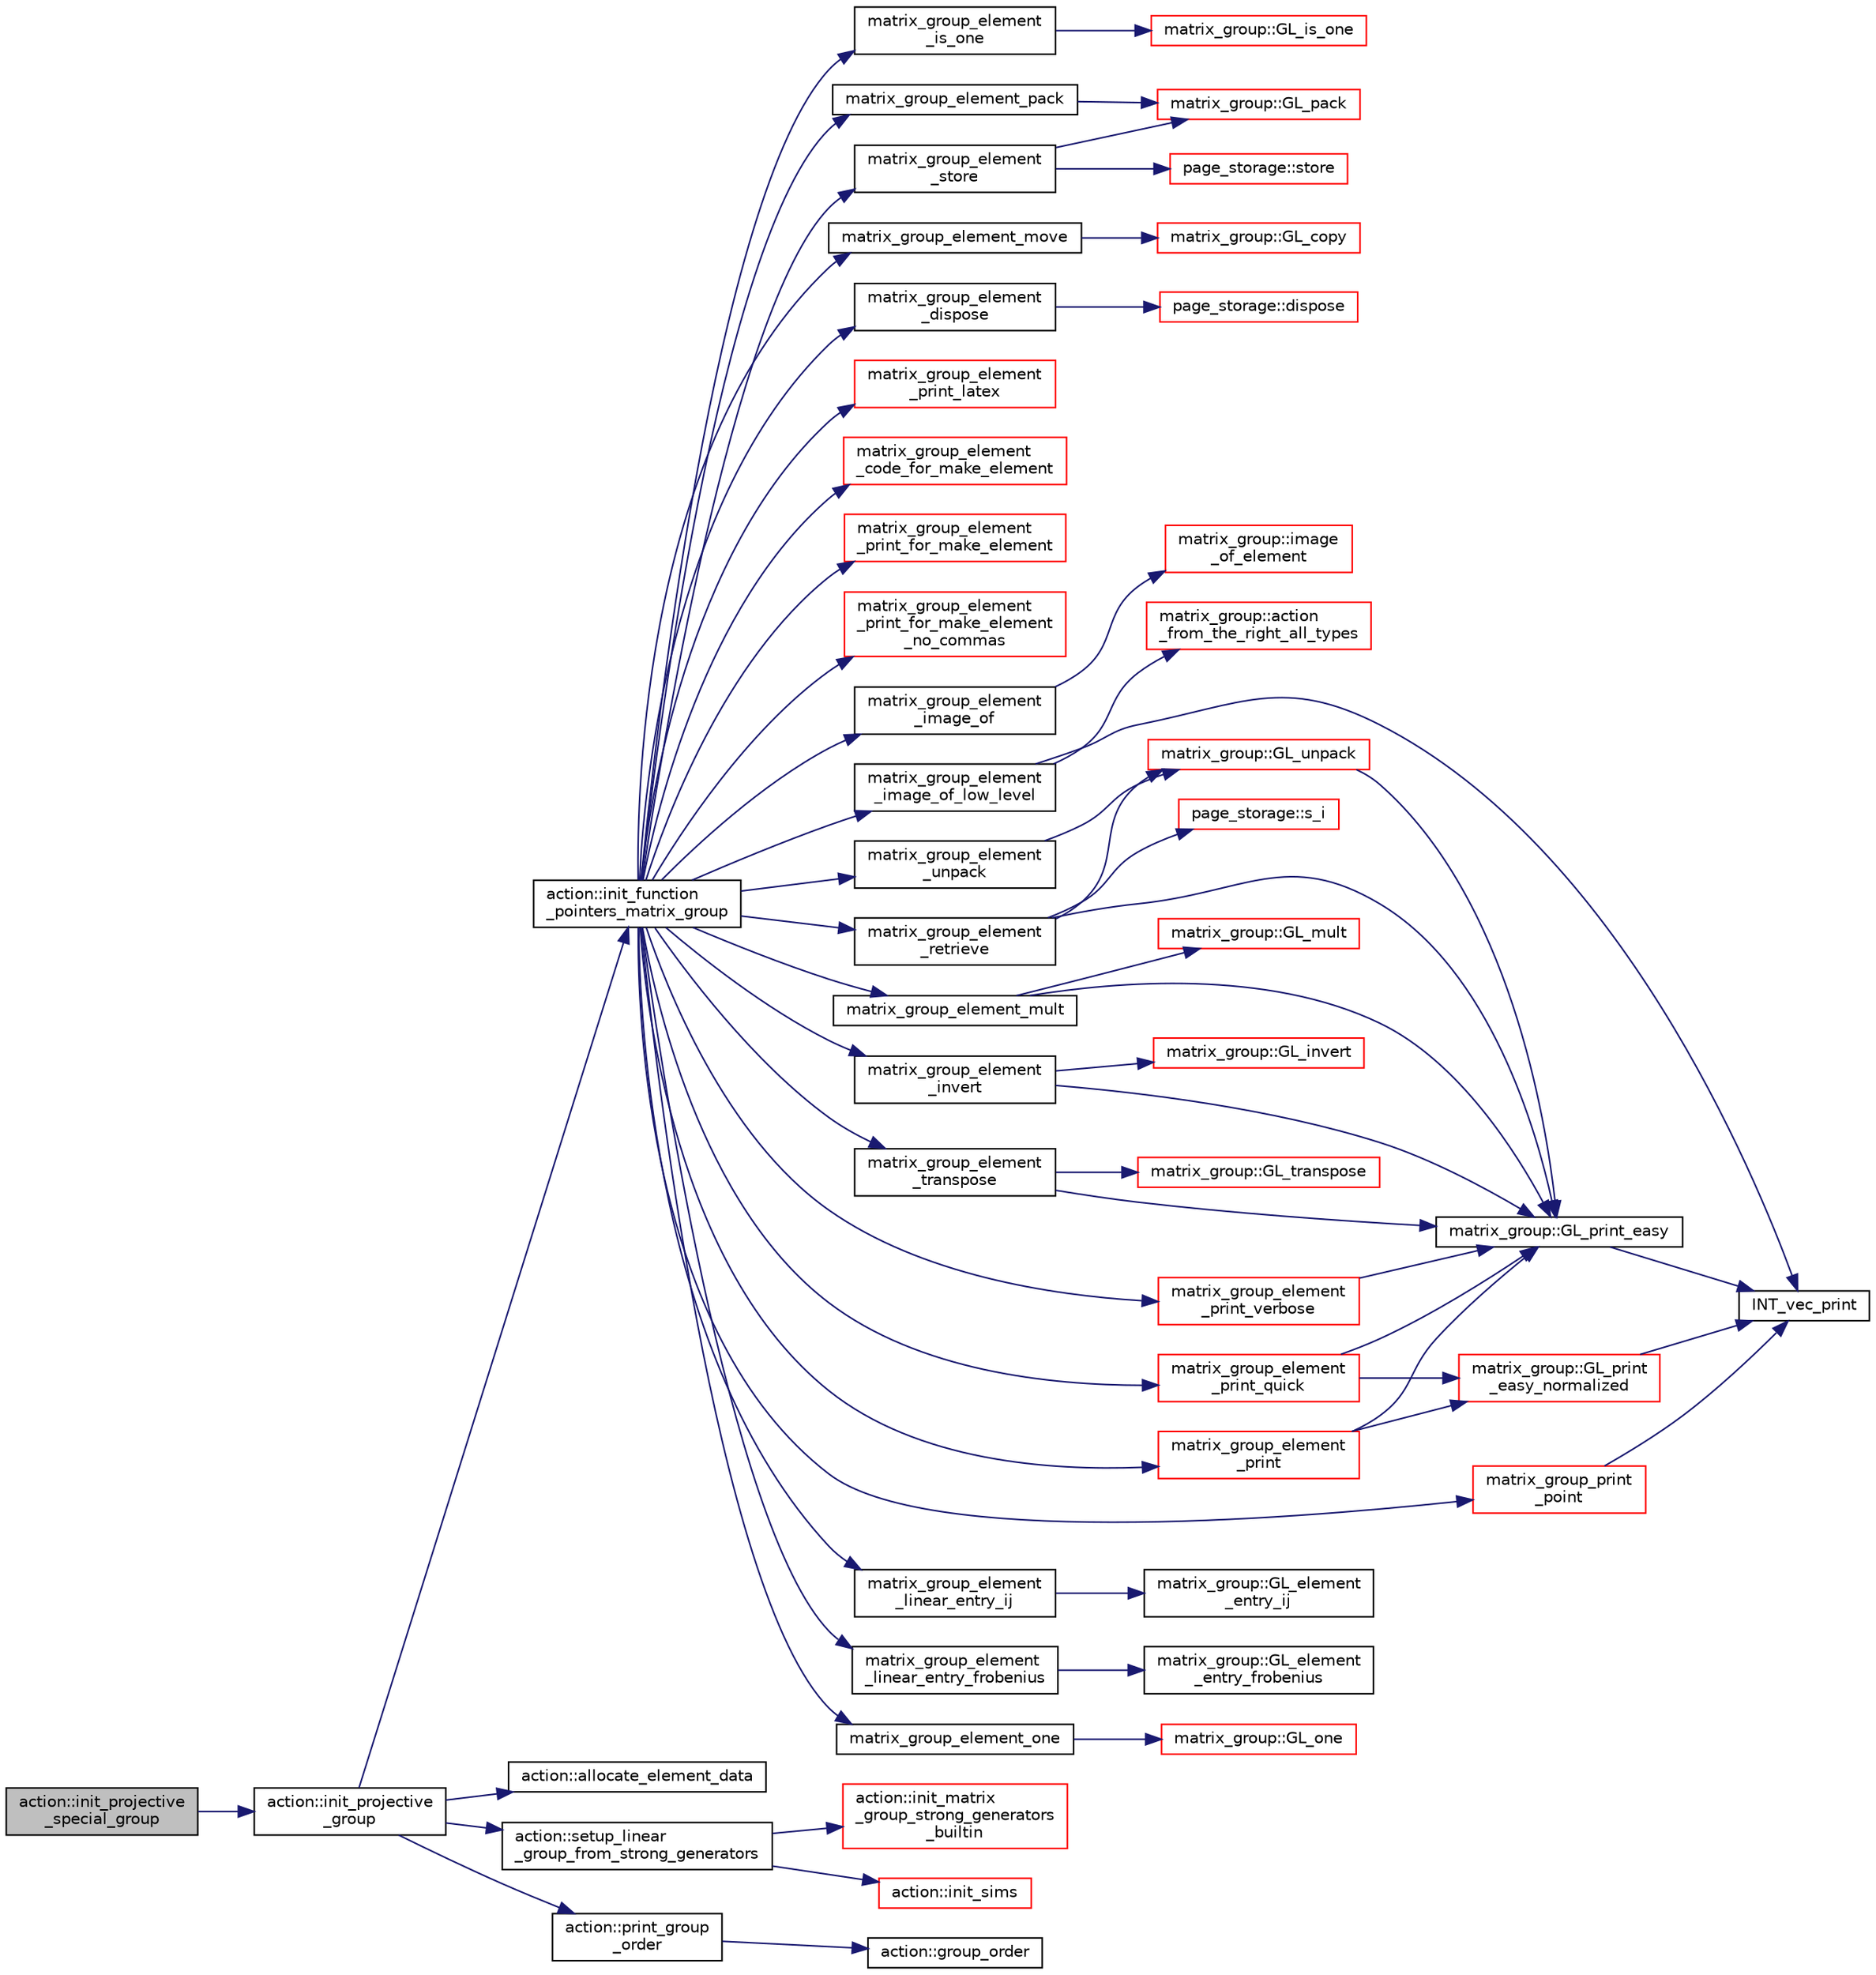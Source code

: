 digraph "action::init_projective_special_group"
{
  edge [fontname="Helvetica",fontsize="10",labelfontname="Helvetica",labelfontsize="10"];
  node [fontname="Helvetica",fontsize="10",shape=record];
  rankdir="LR";
  Node28568 [label="action::init_projective\l_special_group",height=0.2,width=0.4,color="black", fillcolor="grey75", style="filled", fontcolor="black"];
  Node28568 -> Node28569 [color="midnightblue",fontsize="10",style="solid",fontname="Helvetica"];
  Node28569 [label="action::init_projective\l_group",height=0.2,width=0.4,color="black", fillcolor="white", style="filled",URL="$d2/d86/classaction.html#ad943cb9d3828331bf5634c6dbfc31afd"];
  Node28569 -> Node28570 [color="midnightblue",fontsize="10",style="solid",fontname="Helvetica"];
  Node28570 [label="action::init_function\l_pointers_matrix_group",height=0.2,width=0.4,color="black", fillcolor="white", style="filled",URL="$d2/d86/classaction.html#a48cbc0106c21fdcb5ec74a9cf8f4e1d8"];
  Node28570 -> Node28571 [color="midnightblue",fontsize="10",style="solid",fontname="Helvetica"];
  Node28571 [label="matrix_group_element\l_image_of",height=0.2,width=0.4,color="black", fillcolor="white", style="filled",URL="$dc/dd4/group__actions_8h.html#a8d38612045c1883e700453e9cb8ae05e"];
  Node28571 -> Node28572 [color="midnightblue",fontsize="10",style="solid",fontname="Helvetica"];
  Node28572 [label="matrix_group::image\l_of_element",height=0.2,width=0.4,color="red", fillcolor="white", style="filled",URL="$d3/ded/classmatrix__group.html#abe0e1b5d8d046f05b8d3eaa72a9d4036"];
  Node28570 -> Node28590 [color="midnightblue",fontsize="10",style="solid",fontname="Helvetica"];
  Node28590 [label="matrix_group_element\l_image_of_low_level",height=0.2,width=0.4,color="black", fillcolor="white", style="filled",URL="$dc/dd4/group__actions_8h.html#a61f0765b18d490bcb66ed77c0d7af1df"];
  Node28590 -> Node28591 [color="midnightblue",fontsize="10",style="solid",fontname="Helvetica"];
  Node28591 [label="INT_vec_print",height=0.2,width=0.4,color="black", fillcolor="white", style="filled",URL="$df/dbf/sajeeb_8_c.html#a79a5901af0b47dd0d694109543c027fe"];
  Node28590 -> Node28575 [color="midnightblue",fontsize="10",style="solid",fontname="Helvetica"];
  Node28575 [label="matrix_group::action\l_from_the_right_all_types",height=0.2,width=0.4,color="red", fillcolor="white", style="filled",URL="$d3/ded/classmatrix__group.html#a1ac0d651cc17062e338e00242ac0e2f6"];
  Node28570 -> Node28592 [color="midnightblue",fontsize="10",style="solid",fontname="Helvetica"];
  Node28592 [label="matrix_group_element\l_linear_entry_ij",height=0.2,width=0.4,color="black", fillcolor="white", style="filled",URL="$dc/dd4/group__actions_8h.html#aa5af466595bcf5f7690af996977461bd"];
  Node28592 -> Node28593 [color="midnightblue",fontsize="10",style="solid",fontname="Helvetica"];
  Node28593 [label="matrix_group::GL_element\l_entry_ij",height=0.2,width=0.4,color="black", fillcolor="white", style="filled",URL="$d3/ded/classmatrix__group.html#ac3536b192d8ac3a833aec329c84dc25f"];
  Node28570 -> Node28594 [color="midnightblue",fontsize="10",style="solid",fontname="Helvetica"];
  Node28594 [label="matrix_group_element\l_linear_entry_frobenius",height=0.2,width=0.4,color="black", fillcolor="white", style="filled",URL="$dc/dd4/group__actions_8h.html#a33ea8d238e92b73d5ae85de7aa571e5f"];
  Node28594 -> Node28595 [color="midnightblue",fontsize="10",style="solid",fontname="Helvetica"];
  Node28595 [label="matrix_group::GL_element\l_entry_frobenius",height=0.2,width=0.4,color="black", fillcolor="white", style="filled",URL="$d3/ded/classmatrix__group.html#a8eb2cc69bdfd4b6daa92a7a881f680fc"];
  Node28570 -> Node28596 [color="midnightblue",fontsize="10",style="solid",fontname="Helvetica"];
  Node28596 [label="matrix_group_element_one",height=0.2,width=0.4,color="black", fillcolor="white", style="filled",URL="$dc/dd4/group__actions_8h.html#a3369a10e062775325436e0cdc58ad7f7"];
  Node28596 -> Node28597 [color="midnightblue",fontsize="10",style="solid",fontname="Helvetica"];
  Node28597 [label="matrix_group::GL_one",height=0.2,width=0.4,color="red", fillcolor="white", style="filled",URL="$d3/ded/classmatrix__group.html#a00890c674cedb856ad2c358aedb25b21"];
  Node28570 -> Node28600 [color="midnightblue",fontsize="10",style="solid",fontname="Helvetica"];
  Node28600 [label="matrix_group_element\l_is_one",height=0.2,width=0.4,color="black", fillcolor="white", style="filled",URL="$dc/dd4/group__actions_8h.html#a41e2c457ec60d1c9ffb10a71362390a1"];
  Node28600 -> Node28601 [color="midnightblue",fontsize="10",style="solid",fontname="Helvetica"];
  Node28601 [label="matrix_group::GL_is_one",height=0.2,width=0.4,color="red", fillcolor="white", style="filled",URL="$d3/ded/classmatrix__group.html#a6eb30d67f571079f670f5850eba5cd4a"];
  Node28570 -> Node28607 [color="midnightblue",fontsize="10",style="solid",fontname="Helvetica"];
  Node28607 [label="matrix_group_element\l_unpack",height=0.2,width=0.4,color="black", fillcolor="white", style="filled",URL="$dc/dd4/group__actions_8h.html#a3821f8c9d4e26962410c97ad9772b3af"];
  Node28607 -> Node28608 [color="midnightblue",fontsize="10",style="solid",fontname="Helvetica"];
  Node28608 [label="matrix_group::GL_unpack",height=0.2,width=0.4,color="red", fillcolor="white", style="filled",URL="$d3/ded/classmatrix__group.html#ac6a8a5bf87707f613215662a2967fa18"];
  Node28608 -> Node28611 [color="midnightblue",fontsize="10",style="solid",fontname="Helvetica"];
  Node28611 [label="matrix_group::GL_print_easy",height=0.2,width=0.4,color="black", fillcolor="white", style="filled",URL="$d3/ded/classmatrix__group.html#a3e6f5c276210e8132523150fad82c57e"];
  Node28611 -> Node28591 [color="midnightblue",fontsize="10",style="solid",fontname="Helvetica"];
  Node28570 -> Node28630 [color="midnightblue",fontsize="10",style="solid",fontname="Helvetica"];
  Node28630 [label="matrix_group_element_pack",height=0.2,width=0.4,color="black", fillcolor="white", style="filled",URL="$dc/dd4/group__actions_8h.html#a3432aa42c876df32887d4c7451287a5e"];
  Node28630 -> Node28631 [color="midnightblue",fontsize="10",style="solid",fontname="Helvetica"];
  Node28631 [label="matrix_group::GL_pack",height=0.2,width=0.4,color="red", fillcolor="white", style="filled",URL="$d3/ded/classmatrix__group.html#a5701f20e9b4a253ef8299c8122f8d926"];
  Node28570 -> Node28634 [color="midnightblue",fontsize="10",style="solid",fontname="Helvetica"];
  Node28634 [label="matrix_group_element\l_retrieve",height=0.2,width=0.4,color="black", fillcolor="white", style="filled",URL="$dc/dd4/group__actions_8h.html#aefc74c0503168b62ff732d3cc131fdc6"];
  Node28634 -> Node28635 [color="midnightblue",fontsize="10",style="solid",fontname="Helvetica"];
  Node28635 [label="page_storage::s_i",height=0.2,width=0.4,color="red", fillcolor="white", style="filled",URL="$dc/d72/classpage__storage.html#aab89cc6a99b0a56d04255ae00e9a0849"];
  Node28634 -> Node28608 [color="midnightblue",fontsize="10",style="solid",fontname="Helvetica"];
  Node28634 -> Node28611 [color="midnightblue",fontsize="10",style="solid",fontname="Helvetica"];
  Node28570 -> Node28638 [color="midnightblue",fontsize="10",style="solid",fontname="Helvetica"];
  Node28638 [label="matrix_group_element\l_store",height=0.2,width=0.4,color="black", fillcolor="white", style="filled",URL="$dc/dd4/group__actions_8h.html#a022239b4366d52af91901716d626b518"];
  Node28638 -> Node28631 [color="midnightblue",fontsize="10",style="solid",fontname="Helvetica"];
  Node28638 -> Node28639 [color="midnightblue",fontsize="10",style="solid",fontname="Helvetica"];
  Node28639 [label="page_storage::store",height=0.2,width=0.4,color="red", fillcolor="white", style="filled",URL="$dc/d72/classpage__storage.html#a3d04ee0a97310a8211e223ccea1d2d3f"];
  Node28570 -> Node28643 [color="midnightblue",fontsize="10",style="solid",fontname="Helvetica"];
  Node28643 [label="matrix_group_element_mult",height=0.2,width=0.4,color="black", fillcolor="white", style="filled",URL="$dc/dd4/group__actions_8h.html#ad887a3f020f1e4be419c39ae210ef16f"];
  Node28643 -> Node28611 [color="midnightblue",fontsize="10",style="solid",fontname="Helvetica"];
  Node28643 -> Node28644 [color="midnightblue",fontsize="10",style="solid",fontname="Helvetica"];
  Node28644 [label="matrix_group::GL_mult",height=0.2,width=0.4,color="red", fillcolor="white", style="filled",URL="$d3/ded/classmatrix__group.html#a21bccc677704730243372ba8431356e8"];
  Node28570 -> Node28651 [color="midnightblue",fontsize="10",style="solid",fontname="Helvetica"];
  Node28651 [label="matrix_group_element\l_invert",height=0.2,width=0.4,color="black", fillcolor="white", style="filled",URL="$dc/dd4/group__actions_8h.html#a7b91b9be761ab433dc1979fba0ff4885"];
  Node28651 -> Node28611 [color="midnightblue",fontsize="10",style="solid",fontname="Helvetica"];
  Node28651 -> Node28652 [color="midnightblue",fontsize="10",style="solid",fontname="Helvetica"];
  Node28652 [label="matrix_group::GL_invert",height=0.2,width=0.4,color="red", fillcolor="white", style="filled",URL="$d3/ded/classmatrix__group.html#a282d2d580952bf07e63122dbed1774b5"];
  Node28570 -> Node28654 [color="midnightblue",fontsize="10",style="solid",fontname="Helvetica"];
  Node28654 [label="matrix_group_element\l_transpose",height=0.2,width=0.4,color="black", fillcolor="white", style="filled",URL="$dc/dd4/group__actions_8h.html#aaf36ae3e69210e41138ede347ca87e17"];
  Node28654 -> Node28611 [color="midnightblue",fontsize="10",style="solid",fontname="Helvetica"];
  Node28654 -> Node28655 [color="midnightblue",fontsize="10",style="solid",fontname="Helvetica"];
  Node28655 [label="matrix_group::GL_transpose",height=0.2,width=0.4,color="red", fillcolor="white", style="filled",URL="$d3/ded/classmatrix__group.html#aebfa0928cf2a683fcc733dfeadc8f05c"];
  Node28570 -> Node28658 [color="midnightblue",fontsize="10",style="solid",fontname="Helvetica"];
  Node28658 [label="matrix_group_element_move",height=0.2,width=0.4,color="black", fillcolor="white", style="filled",URL="$dc/dd4/group__actions_8h.html#aee11a8631b44de7c6e8f8883f905d4ba"];
  Node28658 -> Node28659 [color="midnightblue",fontsize="10",style="solid",fontname="Helvetica"];
  Node28659 [label="matrix_group::GL_copy",height=0.2,width=0.4,color="red", fillcolor="white", style="filled",URL="$d3/ded/classmatrix__group.html#a8f9275241e3b702fa045cadf9a5dcd72"];
  Node28570 -> Node28660 [color="midnightblue",fontsize="10",style="solid",fontname="Helvetica"];
  Node28660 [label="matrix_group_element\l_dispose",height=0.2,width=0.4,color="black", fillcolor="white", style="filled",URL="$dc/dd4/group__actions_8h.html#a28120d2087dc07bb997d1aa89319f8fc"];
  Node28660 -> Node28661 [color="midnightblue",fontsize="10",style="solid",fontname="Helvetica"];
  Node28661 [label="page_storage::dispose",height=0.2,width=0.4,color="red", fillcolor="white", style="filled",URL="$dc/d72/classpage__storage.html#a10a87bab5f2aac2f4ddf3ebe84cf897a"];
  Node28570 -> Node28663 [color="midnightblue",fontsize="10",style="solid",fontname="Helvetica"];
  Node28663 [label="matrix_group_element\l_print",height=0.2,width=0.4,color="red", fillcolor="white", style="filled",URL="$dc/dd4/group__actions_8h.html#a713a62ca79f61e584fa43b4498247cc6"];
  Node28663 -> Node28611 [color="midnightblue",fontsize="10",style="solid",fontname="Helvetica"];
  Node28663 -> Node28664 [color="midnightblue",fontsize="10",style="solid",fontname="Helvetica"];
  Node28664 [label="matrix_group::GL_print\l_easy_normalized",height=0.2,width=0.4,color="red", fillcolor="white", style="filled",URL="$d3/ded/classmatrix__group.html#a4e43d5508d6c7a85e44fd7bd3b52194b"];
  Node28664 -> Node28591 [color="midnightblue",fontsize="10",style="solid",fontname="Helvetica"];
  Node28570 -> Node28669 [color="midnightblue",fontsize="10",style="solid",fontname="Helvetica"];
  Node28669 [label="matrix_group_element\l_print_quick",height=0.2,width=0.4,color="red", fillcolor="white", style="filled",URL="$dc/dd4/group__actions_8h.html#a856195b883877c6170997dc4b3b321e0"];
  Node28669 -> Node28611 [color="midnightblue",fontsize="10",style="solid",fontname="Helvetica"];
  Node28669 -> Node28664 [color="midnightblue",fontsize="10",style="solid",fontname="Helvetica"];
  Node28570 -> Node28670 [color="midnightblue",fontsize="10",style="solid",fontname="Helvetica"];
  Node28670 [label="matrix_group_element\l_print_latex",height=0.2,width=0.4,color="red", fillcolor="white", style="filled",URL="$dc/dd4/group__actions_8h.html#a5ef3d1dd2589cd1dfffde4e2883df884"];
  Node28570 -> Node28674 [color="midnightblue",fontsize="10",style="solid",fontname="Helvetica"];
  Node28674 [label="matrix_group_element\l_print_verbose",height=0.2,width=0.4,color="red", fillcolor="white", style="filled",URL="$dc/dd4/group__actions_8h.html#aa5cc004a0b3beeb862b7ced40db8feb2"];
  Node28674 -> Node28611 [color="midnightblue",fontsize="10",style="solid",fontname="Helvetica"];
  Node28570 -> Node28675 [color="midnightblue",fontsize="10",style="solid",fontname="Helvetica"];
  Node28675 [label="matrix_group_element\l_code_for_make_element",height=0.2,width=0.4,color="red", fillcolor="white", style="filled",URL="$dc/dd4/group__actions_8h.html#ad6f951b50c8813e31f34304c55ccd2d9"];
  Node28570 -> Node28677 [color="midnightblue",fontsize="10",style="solid",fontname="Helvetica"];
  Node28677 [label="matrix_group_element\l_print_for_make_element",height=0.2,width=0.4,color="red", fillcolor="white", style="filled",URL="$dc/dd4/group__actions_8h.html#a6905197218a258e1199528507d8d9d6b"];
  Node28570 -> Node28679 [color="midnightblue",fontsize="10",style="solid",fontname="Helvetica"];
  Node28679 [label="matrix_group_element\l_print_for_make_element\l_no_commas",height=0.2,width=0.4,color="red", fillcolor="white", style="filled",URL="$dc/dd4/group__actions_8h.html#a087e39e2b3527200e7d4bd434015f959"];
  Node28570 -> Node28681 [color="midnightblue",fontsize="10",style="solid",fontname="Helvetica"];
  Node28681 [label="matrix_group_print\l_point",height=0.2,width=0.4,color="red", fillcolor="white", style="filled",URL="$dc/dd4/group__actions_8h.html#adc53d1d08096c08ec5005c90fa1d2100"];
  Node28681 -> Node28591 [color="midnightblue",fontsize="10",style="solid",fontname="Helvetica"];
  Node28569 -> Node28682 [color="midnightblue",fontsize="10",style="solid",fontname="Helvetica"];
  Node28682 [label="action::allocate_element_data",height=0.2,width=0.4,color="black", fillcolor="white", style="filled",URL="$d2/d86/classaction.html#adc5f98db8315bfd17fcd2fbb437d8f60"];
  Node28569 -> Node28683 [color="midnightblue",fontsize="10",style="solid",fontname="Helvetica"];
  Node28683 [label="action::setup_linear\l_group_from_strong_generators",height=0.2,width=0.4,color="black", fillcolor="white", style="filled",URL="$d2/d86/classaction.html#a20d2b143cd89f2ce81c02613356f69d1"];
  Node28683 -> Node28684 [color="midnightblue",fontsize="10",style="solid",fontname="Helvetica"];
  Node28684 [label="action::init_matrix\l_group_strong_generators\l_builtin",height=0.2,width=0.4,color="red", fillcolor="white", style="filled",URL="$d2/d86/classaction.html#a0fe9c6af56f4c0826ddec07cb8605ee4"];
  Node28683 -> Node28713 [color="midnightblue",fontsize="10",style="solid",fontname="Helvetica"];
  Node28713 [label="action::init_sims",height=0.2,width=0.4,color="red", fillcolor="white", style="filled",URL="$d2/d86/classaction.html#a74656357e44267b594ede82318fe124c"];
  Node28569 -> Node28716 [color="midnightblue",fontsize="10",style="solid",fontname="Helvetica"];
  Node28716 [label="action::print_group\l_order",height=0.2,width=0.4,color="black", fillcolor="white", style="filled",URL="$d2/d86/classaction.html#aaf5533b61c20a11f8c0efcf7ff718d7d"];
  Node28716 -> Node28717 [color="midnightblue",fontsize="10",style="solid",fontname="Helvetica"];
  Node28717 [label="action::group_order",height=0.2,width=0.4,color="black", fillcolor="white", style="filled",URL="$d2/d86/classaction.html#ad1f69adb27041311d2e7be96e39388d4"];
}
